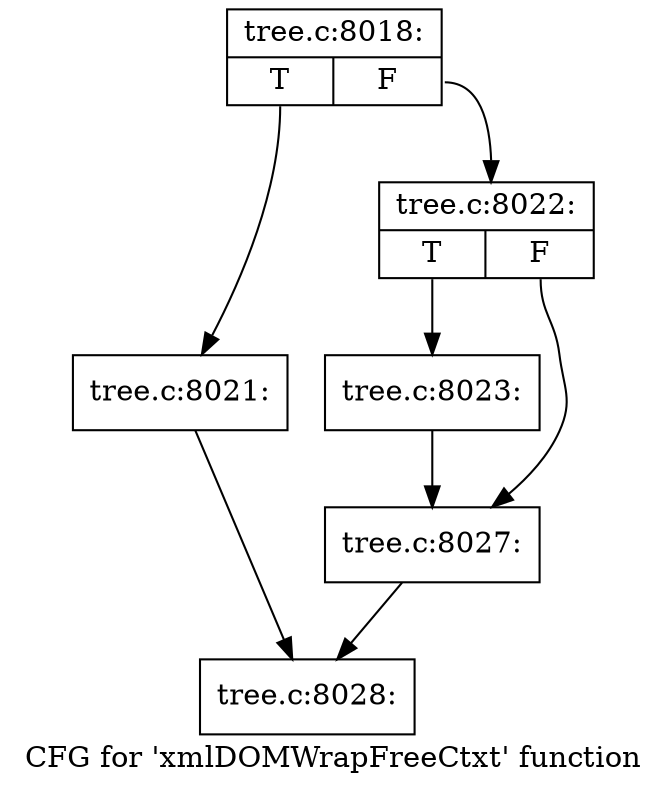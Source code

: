 digraph "CFG for 'xmlDOMWrapFreeCtxt' function" {
	label="CFG for 'xmlDOMWrapFreeCtxt' function";

	Node0x46ecd50 [shape=record,label="{tree.c:8018:|{<s0>T|<s1>F}}"];
	Node0x46ecd50:s0 -> Node0x46ed310;
	Node0x46ecd50:s1 -> Node0x46ed360;
	Node0x46ed310 [shape=record,label="{tree.c:8021:}"];
	Node0x46ed310 -> Node0x46ea600;
	Node0x46ed360 [shape=record,label="{tree.c:8022:|{<s0>T|<s1>F}}"];
	Node0x46ed360:s0 -> Node0x46ed710;
	Node0x46ed360:s1 -> Node0x46ed760;
	Node0x46ed710 [shape=record,label="{tree.c:8023:}"];
	Node0x46ed710 -> Node0x46ed760;
	Node0x46ed760 [shape=record,label="{tree.c:8027:}"];
	Node0x46ed760 -> Node0x46ea600;
	Node0x46ea600 [shape=record,label="{tree.c:8028:}"];
}
